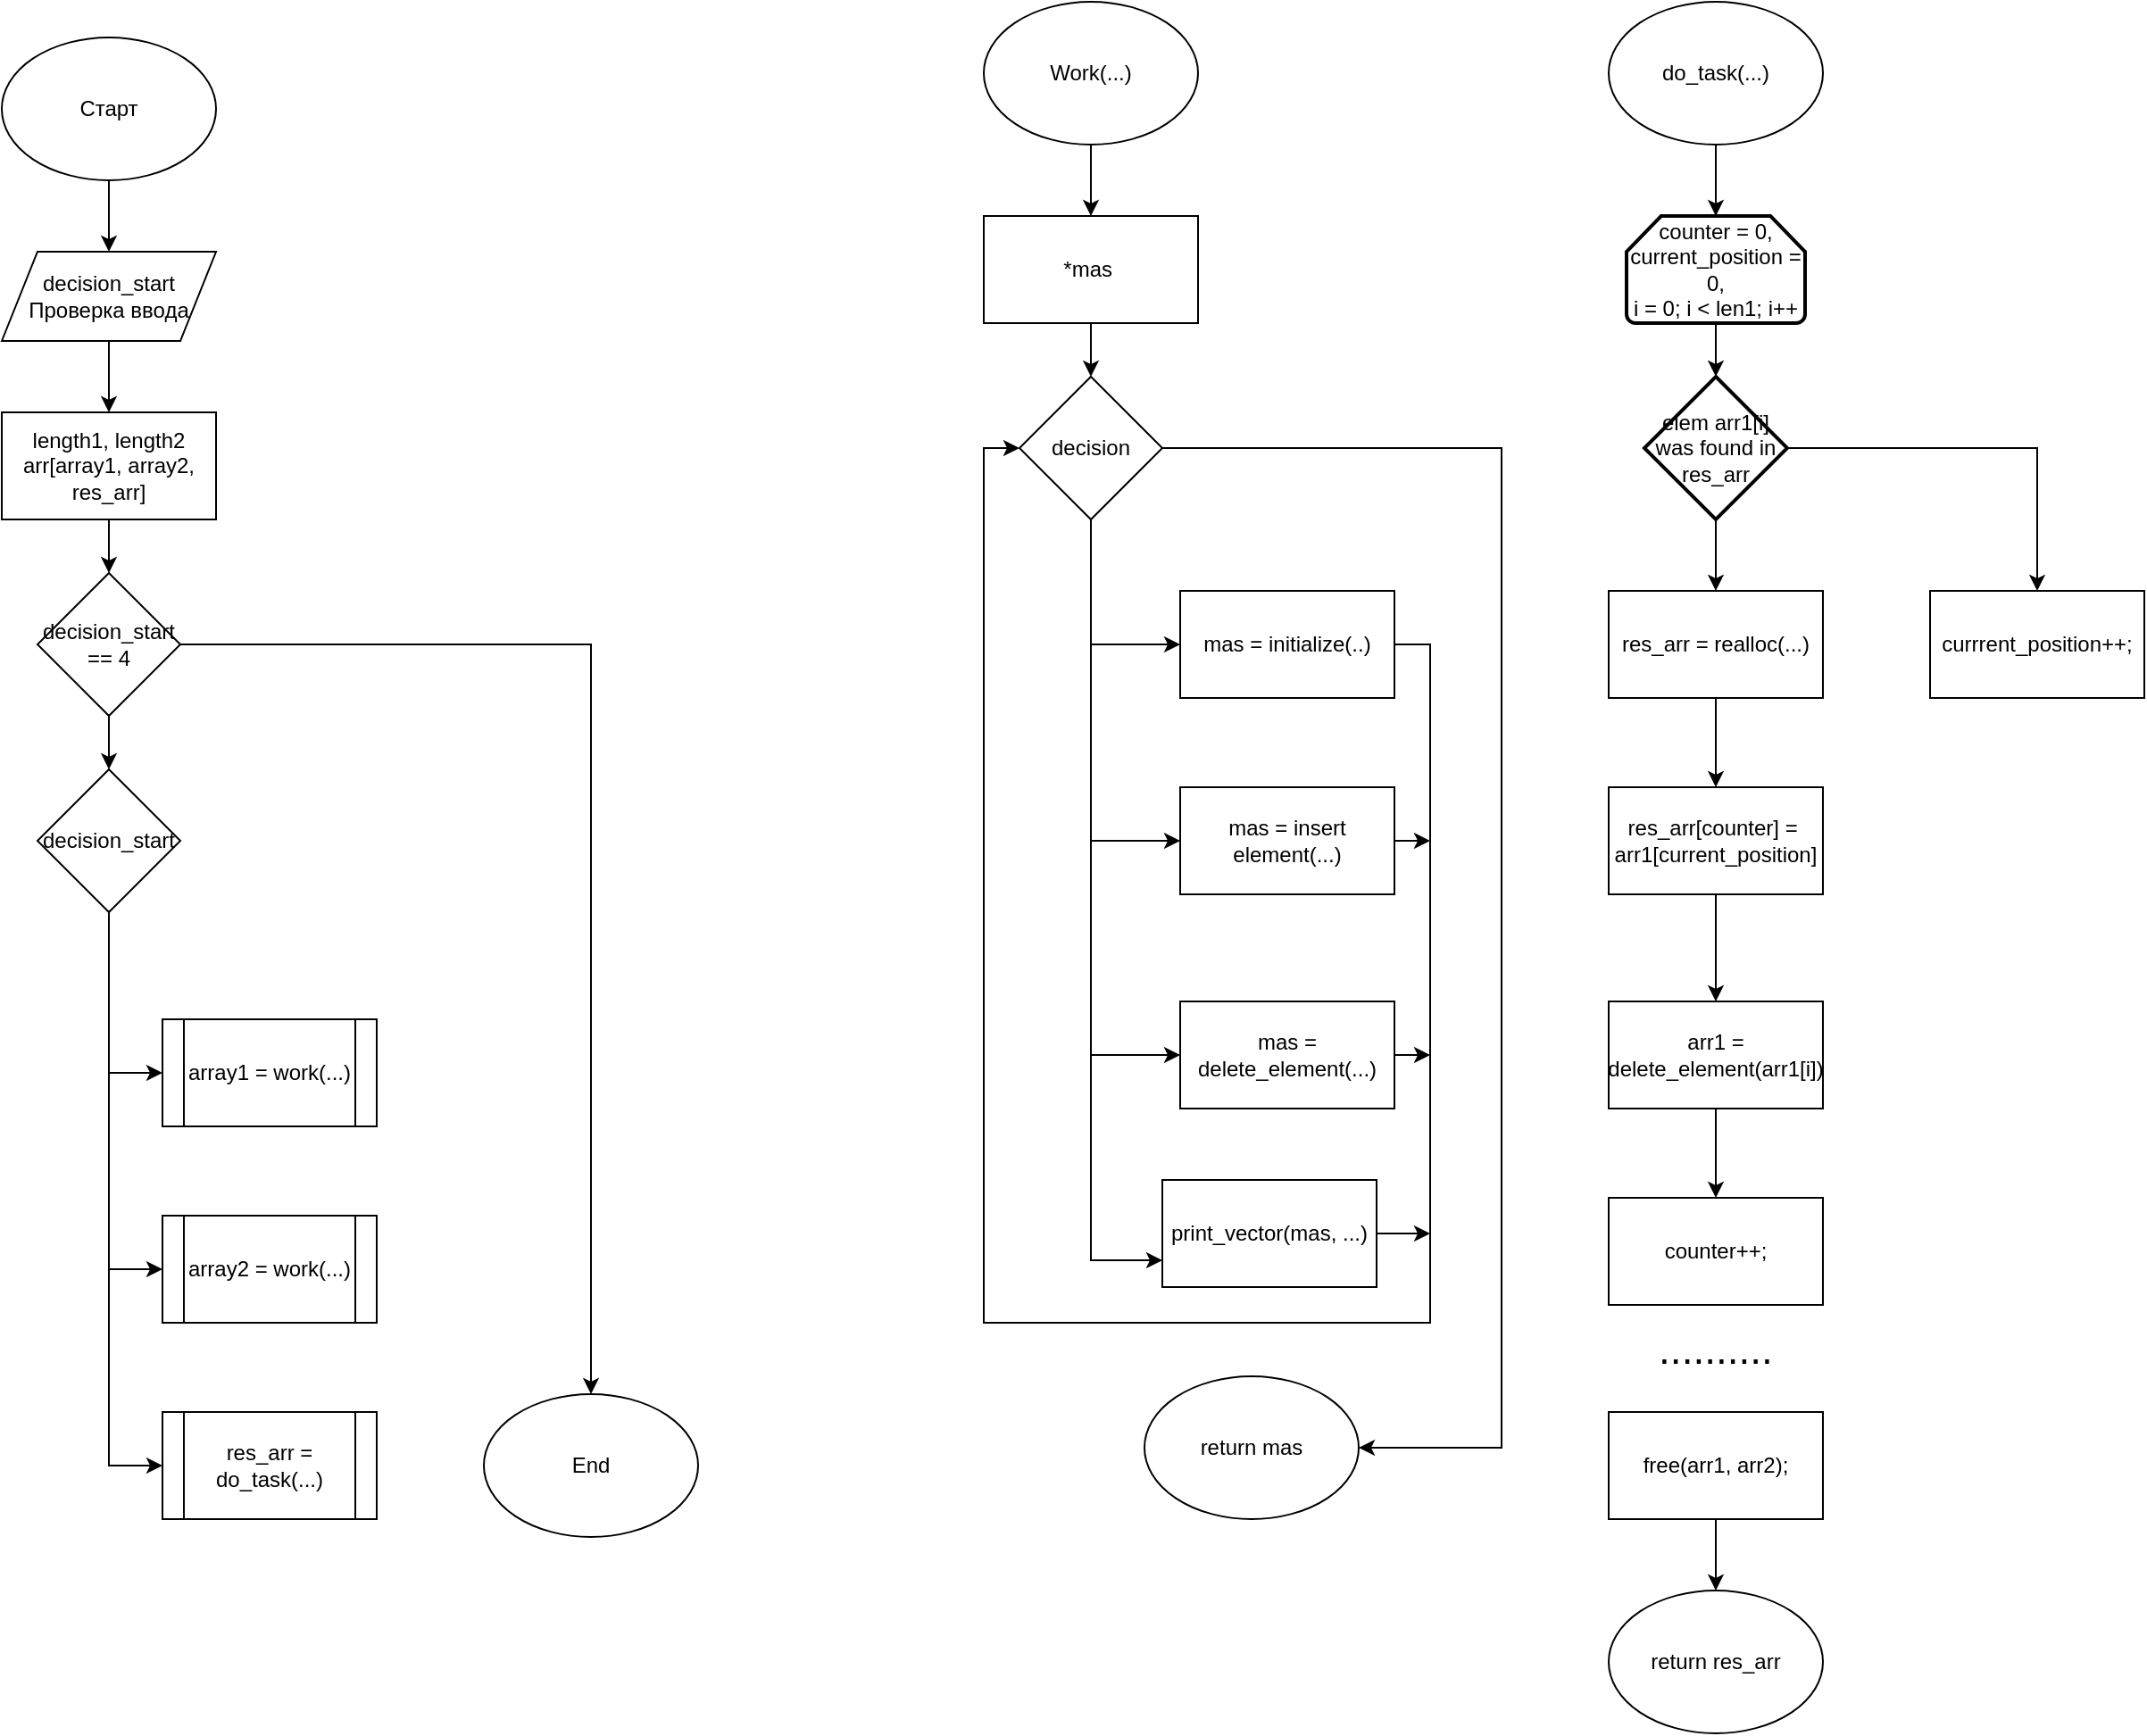 <mxfile version="20.6.0" type="github">
  <diagram id="C5RBs43oDa-KdzZeNtuy" name="Page-1">
    <mxGraphModel dx="599" dy="660" grid="1" gridSize="10" guides="1" tooltips="1" connect="1" arrows="1" fold="1" page="1" pageScale="1" pageWidth="827" pageHeight="1169" math="0" shadow="0">
      <root>
        <mxCell id="WIyWlLk6GJQsqaUBKTNV-0" />
        <mxCell id="WIyWlLk6GJQsqaUBKTNV-1" parent="WIyWlLk6GJQsqaUBKTNV-0" />
        <mxCell id="dUaMAZoC3RtBpwjw6t-I-2" value="" style="edgeStyle=orthogonalEdgeStyle;rounded=0;orthogonalLoop=1;jettySize=auto;html=1;" parent="WIyWlLk6GJQsqaUBKTNV-1" source="dUaMAZoC3RtBpwjw6t-I-0" target="dUaMAZoC3RtBpwjw6t-I-1" edge="1">
          <mxGeometry relative="1" as="geometry" />
        </mxCell>
        <mxCell id="dUaMAZoC3RtBpwjw6t-I-0" value="Старт" style="ellipse;whiteSpace=wrap;html=1;" parent="WIyWlLk6GJQsqaUBKTNV-1" vertex="1">
          <mxGeometry x="30" y="30" width="120" height="80" as="geometry" />
        </mxCell>
        <mxCell id="dUaMAZoC3RtBpwjw6t-I-8" value="" style="edgeStyle=orthogonalEdgeStyle;rounded=0;orthogonalLoop=1;jettySize=auto;html=1;" parent="WIyWlLk6GJQsqaUBKTNV-1" source="dUaMAZoC3RtBpwjw6t-I-1" target="dUaMAZoC3RtBpwjw6t-I-7" edge="1">
          <mxGeometry relative="1" as="geometry" />
        </mxCell>
        <mxCell id="dUaMAZoC3RtBpwjw6t-I-1" value="decision_start&lt;br&gt;Проверка ввода" style="shape=parallelogram;perimeter=parallelogramPerimeter;whiteSpace=wrap;html=1;fixedSize=1;" parent="WIyWlLk6GJQsqaUBKTNV-1" vertex="1">
          <mxGeometry x="30" y="150" width="120" height="50" as="geometry" />
        </mxCell>
        <mxCell id="CnoShTyZxEkPXOH1vbHl-3" style="edgeStyle=orthogonalEdgeStyle;rounded=0;orthogonalLoop=1;jettySize=auto;html=1;exitX=0.5;exitY=1;exitDx=0;exitDy=0;entryX=0;entryY=0.5;entryDx=0;entryDy=0;" edge="1" parent="WIyWlLk6GJQsqaUBKTNV-1" source="dUaMAZoC3RtBpwjw6t-I-3" target="CnoShTyZxEkPXOH1vbHl-0">
          <mxGeometry relative="1" as="geometry" />
        </mxCell>
        <mxCell id="CnoShTyZxEkPXOH1vbHl-4" style="edgeStyle=orthogonalEdgeStyle;rounded=0;orthogonalLoop=1;jettySize=auto;html=1;exitX=0.5;exitY=1;exitDx=0;exitDy=0;entryX=0;entryY=0.5;entryDx=0;entryDy=0;" edge="1" parent="WIyWlLk6GJQsqaUBKTNV-1" source="dUaMAZoC3RtBpwjw6t-I-3" target="CnoShTyZxEkPXOH1vbHl-1">
          <mxGeometry relative="1" as="geometry" />
        </mxCell>
        <mxCell id="CnoShTyZxEkPXOH1vbHl-5" style="edgeStyle=orthogonalEdgeStyle;rounded=0;orthogonalLoop=1;jettySize=auto;html=1;exitX=0.5;exitY=1;exitDx=0;exitDy=0;entryX=0;entryY=0.5;entryDx=0;entryDy=0;" edge="1" parent="WIyWlLk6GJQsqaUBKTNV-1" source="dUaMAZoC3RtBpwjw6t-I-3" target="CnoShTyZxEkPXOH1vbHl-2">
          <mxGeometry relative="1" as="geometry" />
        </mxCell>
        <mxCell id="dUaMAZoC3RtBpwjw6t-I-3" value="decision_start" style="rhombus;whiteSpace=wrap;html=1;" parent="WIyWlLk6GJQsqaUBKTNV-1" vertex="1">
          <mxGeometry x="50" y="440" width="80" height="80" as="geometry" />
        </mxCell>
        <mxCell id="dUaMAZoC3RtBpwjw6t-I-32" value="" style="edgeStyle=orthogonalEdgeStyle;rounded=0;orthogonalLoop=1;jettySize=auto;html=1;" parent="WIyWlLk6GJQsqaUBKTNV-1" source="dUaMAZoC3RtBpwjw6t-I-7" target="dUaMAZoC3RtBpwjw6t-I-13" edge="1">
          <mxGeometry relative="1" as="geometry" />
        </mxCell>
        <mxCell id="dUaMAZoC3RtBpwjw6t-I-7" value="length1, length2&lt;br&gt;arr[array1, array2, res_arr]" style="rounded=0;whiteSpace=wrap;html=1;" parent="WIyWlLk6GJQsqaUBKTNV-1" vertex="1">
          <mxGeometry x="30" y="240" width="120" height="60" as="geometry" />
        </mxCell>
        <mxCell id="dUaMAZoC3RtBpwjw6t-I-28" style="edgeStyle=orthogonalEdgeStyle;rounded=0;orthogonalLoop=1;jettySize=auto;html=1;exitX=1;exitY=0.5;exitDx=0;exitDy=0;" parent="WIyWlLk6GJQsqaUBKTNV-1" source="dUaMAZoC3RtBpwjw6t-I-13" target="dUaMAZoC3RtBpwjw6t-I-23" edge="1">
          <mxGeometry relative="1" as="geometry" />
        </mxCell>
        <mxCell id="dUaMAZoC3RtBpwjw6t-I-33" value="" style="edgeStyle=orthogonalEdgeStyle;rounded=0;orthogonalLoop=1;jettySize=auto;html=1;" parent="WIyWlLk6GJQsqaUBKTNV-1" source="dUaMAZoC3RtBpwjw6t-I-13" target="dUaMAZoC3RtBpwjw6t-I-3" edge="1">
          <mxGeometry relative="1" as="geometry" />
        </mxCell>
        <mxCell id="dUaMAZoC3RtBpwjw6t-I-13" value="decision_start == 4" style="rhombus;whiteSpace=wrap;html=1;" parent="WIyWlLk6GJQsqaUBKTNV-1" vertex="1">
          <mxGeometry x="50" y="330" width="80" height="80" as="geometry" />
        </mxCell>
        <mxCell id="dUaMAZoC3RtBpwjw6t-I-23" value="End" style="ellipse;whiteSpace=wrap;html=1;" parent="WIyWlLk6GJQsqaUBKTNV-1" vertex="1">
          <mxGeometry x="300" y="790" width="120" height="80" as="geometry" />
        </mxCell>
        <mxCell id="oWPAb_pkZkKSnJByGjuv-6" value="" style="edgeStyle=orthogonalEdgeStyle;rounded=0;orthogonalLoop=1;jettySize=auto;html=1;" parent="WIyWlLk6GJQsqaUBKTNV-1" source="oWPAb_pkZkKSnJByGjuv-0" target="oWPAb_pkZkKSnJByGjuv-4" edge="1">
          <mxGeometry relative="1" as="geometry" />
        </mxCell>
        <mxCell id="oWPAb_pkZkKSnJByGjuv-0" value="Work(...)" style="ellipse;whiteSpace=wrap;html=1;" parent="WIyWlLk6GJQsqaUBKTNV-1" vertex="1">
          <mxGeometry x="580" y="10" width="120" height="80" as="geometry" />
        </mxCell>
        <mxCell id="oWPAb_pkZkKSnJByGjuv-31" style="edgeStyle=orthogonalEdgeStyle;rounded=0;orthogonalLoop=1;jettySize=auto;html=1;exitX=0.5;exitY=1;exitDx=0;exitDy=0;entryX=0;entryY=0.75;entryDx=0;entryDy=0;" parent="WIyWlLk6GJQsqaUBKTNV-1" source="oWPAb_pkZkKSnJByGjuv-1" target="oWPAb_pkZkKSnJByGjuv-11" edge="1">
          <mxGeometry relative="1" as="geometry" />
        </mxCell>
        <mxCell id="oWPAb_pkZkKSnJByGjuv-32" style="edgeStyle=orthogonalEdgeStyle;rounded=0;orthogonalLoop=1;jettySize=auto;html=1;exitX=0.5;exitY=1;exitDx=0;exitDy=0;entryX=0;entryY=0.5;entryDx=0;entryDy=0;" parent="WIyWlLk6GJQsqaUBKTNV-1" source="oWPAb_pkZkKSnJByGjuv-1" target="oWPAb_pkZkKSnJByGjuv-8" edge="1">
          <mxGeometry relative="1" as="geometry" />
        </mxCell>
        <mxCell id="oWPAb_pkZkKSnJByGjuv-33" style="edgeStyle=orthogonalEdgeStyle;rounded=0;orthogonalLoop=1;jettySize=auto;html=1;exitX=0.5;exitY=1;exitDx=0;exitDy=0;entryX=0;entryY=0.5;entryDx=0;entryDy=0;" parent="WIyWlLk6GJQsqaUBKTNV-1" source="oWPAb_pkZkKSnJByGjuv-1" target="oWPAb_pkZkKSnJByGjuv-9" edge="1">
          <mxGeometry relative="1" as="geometry" />
        </mxCell>
        <mxCell id="oWPAb_pkZkKSnJByGjuv-34" style="edgeStyle=orthogonalEdgeStyle;rounded=0;orthogonalLoop=1;jettySize=auto;html=1;exitX=0.5;exitY=1;exitDx=0;exitDy=0;entryX=0;entryY=0.5;entryDx=0;entryDy=0;" parent="WIyWlLk6GJQsqaUBKTNV-1" source="oWPAb_pkZkKSnJByGjuv-1" target="oWPAb_pkZkKSnJByGjuv-10" edge="1">
          <mxGeometry relative="1" as="geometry" />
        </mxCell>
        <mxCell id="oWPAb_pkZkKSnJByGjuv-41" style="edgeStyle=orthogonalEdgeStyle;rounded=0;orthogonalLoop=1;jettySize=auto;html=1;exitX=1;exitY=0.5;exitDx=0;exitDy=0;entryX=1;entryY=0.5;entryDx=0;entryDy=0;" parent="WIyWlLk6GJQsqaUBKTNV-1" source="oWPAb_pkZkKSnJByGjuv-1" target="oWPAb_pkZkKSnJByGjuv-12" edge="1">
          <mxGeometry relative="1" as="geometry">
            <Array as="points">
              <mxPoint x="870" y="260" />
              <mxPoint x="870" y="820" />
            </Array>
          </mxGeometry>
        </mxCell>
        <mxCell id="oWPAb_pkZkKSnJByGjuv-1" value="decision" style="rhombus;whiteSpace=wrap;html=1;" parent="WIyWlLk6GJQsqaUBKTNV-1" vertex="1">
          <mxGeometry x="600" y="220" width="80" height="80" as="geometry" />
        </mxCell>
        <mxCell id="oWPAb_pkZkKSnJByGjuv-7" value="" style="edgeStyle=orthogonalEdgeStyle;rounded=0;orthogonalLoop=1;jettySize=auto;html=1;" parent="WIyWlLk6GJQsqaUBKTNV-1" source="oWPAb_pkZkKSnJByGjuv-4" target="oWPAb_pkZkKSnJByGjuv-1" edge="1">
          <mxGeometry relative="1" as="geometry" />
        </mxCell>
        <mxCell id="oWPAb_pkZkKSnJByGjuv-4" value="*mas&amp;nbsp;" style="rounded=0;whiteSpace=wrap;html=1;" parent="WIyWlLk6GJQsqaUBKTNV-1" vertex="1">
          <mxGeometry x="580" y="130" width="120" height="60" as="geometry" />
        </mxCell>
        <mxCell id="oWPAb_pkZkKSnJByGjuv-36" style="edgeStyle=orthogonalEdgeStyle;rounded=0;orthogonalLoop=1;jettySize=auto;html=1;exitX=1;exitY=0.5;exitDx=0;exitDy=0;entryX=0;entryY=0.5;entryDx=0;entryDy=0;" parent="WIyWlLk6GJQsqaUBKTNV-1" source="oWPAb_pkZkKSnJByGjuv-8" target="oWPAb_pkZkKSnJByGjuv-1" edge="1">
          <mxGeometry relative="1" as="geometry">
            <Array as="points">
              <mxPoint x="830" y="370" />
              <mxPoint x="830" y="750" />
              <mxPoint x="580" y="750" />
              <mxPoint x="580" y="260" />
            </Array>
          </mxGeometry>
        </mxCell>
        <mxCell id="oWPAb_pkZkKSnJByGjuv-8" value="mas = initialize(..)" style="rounded=0;whiteSpace=wrap;html=1;" parent="WIyWlLk6GJQsqaUBKTNV-1" vertex="1">
          <mxGeometry x="690" y="340" width="120" height="60" as="geometry" />
        </mxCell>
        <mxCell id="oWPAb_pkZkKSnJByGjuv-38" style="edgeStyle=orthogonalEdgeStyle;rounded=0;orthogonalLoop=1;jettySize=auto;html=1;exitX=1;exitY=0.5;exitDx=0;exitDy=0;" parent="WIyWlLk6GJQsqaUBKTNV-1" source="oWPAb_pkZkKSnJByGjuv-9" edge="1">
          <mxGeometry relative="1" as="geometry">
            <mxPoint x="830" y="480" as="targetPoint" />
          </mxGeometry>
        </mxCell>
        <mxCell id="oWPAb_pkZkKSnJByGjuv-9" value="mas = insert element(...)" style="rounded=0;whiteSpace=wrap;html=1;" parent="WIyWlLk6GJQsqaUBKTNV-1" vertex="1">
          <mxGeometry x="690" y="450" width="120" height="60" as="geometry" />
        </mxCell>
        <mxCell id="oWPAb_pkZkKSnJByGjuv-39" style="edgeStyle=orthogonalEdgeStyle;rounded=0;orthogonalLoop=1;jettySize=auto;html=1;exitX=1;exitY=0.5;exitDx=0;exitDy=0;" parent="WIyWlLk6GJQsqaUBKTNV-1" source="oWPAb_pkZkKSnJByGjuv-10" edge="1">
          <mxGeometry relative="1" as="geometry">
            <mxPoint x="830" y="600" as="targetPoint" />
          </mxGeometry>
        </mxCell>
        <mxCell id="oWPAb_pkZkKSnJByGjuv-10" value="mas = delete_element(...)" style="rounded=0;whiteSpace=wrap;html=1;" parent="WIyWlLk6GJQsqaUBKTNV-1" vertex="1">
          <mxGeometry x="690" y="570" width="120" height="60" as="geometry" />
        </mxCell>
        <mxCell id="oWPAb_pkZkKSnJByGjuv-40" style="edgeStyle=orthogonalEdgeStyle;rounded=0;orthogonalLoop=1;jettySize=auto;html=1;exitX=1;exitY=0.5;exitDx=0;exitDy=0;" parent="WIyWlLk6GJQsqaUBKTNV-1" source="oWPAb_pkZkKSnJByGjuv-11" edge="1">
          <mxGeometry relative="1" as="geometry">
            <mxPoint x="830" y="700" as="targetPoint" />
          </mxGeometry>
        </mxCell>
        <mxCell id="oWPAb_pkZkKSnJByGjuv-11" value="print_vector(mas, ...)" style="rounded=0;whiteSpace=wrap;html=1;" parent="WIyWlLk6GJQsqaUBKTNV-1" vertex="1">
          <mxGeometry x="680" y="670" width="120" height="60" as="geometry" />
        </mxCell>
        <mxCell id="oWPAb_pkZkKSnJByGjuv-12" value="return mas" style="ellipse;whiteSpace=wrap;html=1;" parent="WIyWlLk6GJQsqaUBKTNV-1" vertex="1">
          <mxGeometry x="670" y="780" width="120" height="80" as="geometry" />
        </mxCell>
        <mxCell id="oWPAb_pkZkKSnJByGjuv-42" value="" style="edgeStyle=orthogonalEdgeStyle;rounded=0;orthogonalLoop=1;jettySize=auto;html=1;" parent="WIyWlLk6GJQsqaUBKTNV-1" source="oWPAb_pkZkKSnJByGjuv-14" target="oWPAb_pkZkKSnJByGjuv-17" edge="1">
          <mxGeometry relative="1" as="geometry" />
        </mxCell>
        <mxCell id="oWPAb_pkZkKSnJByGjuv-14" value="do_task(...)" style="ellipse;whiteSpace=wrap;html=1;" parent="WIyWlLk6GJQsqaUBKTNV-1" vertex="1">
          <mxGeometry x="930" y="10" width="120" height="80" as="geometry" />
        </mxCell>
        <mxCell id="oWPAb_pkZkKSnJByGjuv-19" value="" style="edgeStyle=orthogonalEdgeStyle;rounded=0;orthogonalLoop=1;jettySize=auto;html=1;" parent="WIyWlLk6GJQsqaUBKTNV-1" source="oWPAb_pkZkKSnJByGjuv-17" target="oWPAb_pkZkKSnJByGjuv-18" edge="1">
          <mxGeometry relative="1" as="geometry" />
        </mxCell>
        <mxCell id="oWPAb_pkZkKSnJByGjuv-17" value="counter = 0,&lt;br&gt;current_position = 0,&lt;br&gt;i = 0; i &amp;lt; len1; i++" style="strokeWidth=2;html=1;shape=mxgraph.flowchart.loop_limit;whiteSpace=wrap;" parent="WIyWlLk6GJQsqaUBKTNV-1" vertex="1">
          <mxGeometry x="940" y="130" width="100" height="60" as="geometry" />
        </mxCell>
        <mxCell id="oWPAb_pkZkKSnJByGjuv-43" value="" style="edgeStyle=orthogonalEdgeStyle;rounded=0;orthogonalLoop=1;jettySize=auto;html=1;" parent="WIyWlLk6GJQsqaUBKTNV-1" source="oWPAb_pkZkKSnJByGjuv-18" target="oWPAb_pkZkKSnJByGjuv-20" edge="1">
          <mxGeometry relative="1" as="geometry" />
        </mxCell>
        <mxCell id="oWPAb_pkZkKSnJByGjuv-44" style="edgeStyle=orthogonalEdgeStyle;rounded=0;orthogonalLoop=1;jettySize=auto;html=1;exitX=1;exitY=0.5;exitDx=0;exitDy=0;entryX=0.5;entryY=0;entryDx=0;entryDy=0;" parent="WIyWlLk6GJQsqaUBKTNV-1" source="oWPAb_pkZkKSnJByGjuv-18" target="oWPAb_pkZkKSnJByGjuv-25" edge="1">
          <mxGeometry relative="1" as="geometry" />
        </mxCell>
        <mxCell id="oWPAb_pkZkKSnJByGjuv-18" value="elem arr1[i]&lt;br&gt;was found in&lt;br&gt;res_arr" style="rhombus;whiteSpace=wrap;html=1;strokeWidth=2;" parent="WIyWlLk6GJQsqaUBKTNV-1" vertex="1">
          <mxGeometry x="950" y="220" width="80" height="80" as="geometry" />
        </mxCell>
        <mxCell id="oWPAb_pkZkKSnJByGjuv-45" value="" style="edgeStyle=orthogonalEdgeStyle;rounded=0;orthogonalLoop=1;jettySize=auto;html=1;" parent="WIyWlLk6GJQsqaUBKTNV-1" source="oWPAb_pkZkKSnJByGjuv-20" target="oWPAb_pkZkKSnJByGjuv-21" edge="1">
          <mxGeometry relative="1" as="geometry" />
        </mxCell>
        <mxCell id="oWPAb_pkZkKSnJByGjuv-20" value="res_arr = realloc(...)" style="rounded=0;whiteSpace=wrap;html=1;" parent="WIyWlLk6GJQsqaUBKTNV-1" vertex="1">
          <mxGeometry x="930" y="340" width="120" height="60" as="geometry" />
        </mxCell>
        <mxCell id="oWPAb_pkZkKSnJByGjuv-46" value="" style="edgeStyle=orthogonalEdgeStyle;rounded=0;orthogonalLoop=1;jettySize=auto;html=1;" parent="WIyWlLk6GJQsqaUBKTNV-1" source="oWPAb_pkZkKSnJByGjuv-21" target="oWPAb_pkZkKSnJByGjuv-22" edge="1">
          <mxGeometry relative="1" as="geometry" />
        </mxCell>
        <mxCell id="oWPAb_pkZkKSnJByGjuv-21" value="res_arr[counter] =&amp;nbsp;&lt;br&gt;arr1[current_position]" style="rounded=0;whiteSpace=wrap;html=1;" parent="WIyWlLk6GJQsqaUBKTNV-1" vertex="1">
          <mxGeometry x="930" y="450" width="120" height="60" as="geometry" />
        </mxCell>
        <mxCell id="oWPAb_pkZkKSnJByGjuv-24" value="" style="edgeStyle=orthogonalEdgeStyle;rounded=0;orthogonalLoop=1;jettySize=auto;html=1;" parent="WIyWlLk6GJQsqaUBKTNV-1" source="oWPAb_pkZkKSnJByGjuv-22" target="oWPAb_pkZkKSnJByGjuv-23" edge="1">
          <mxGeometry relative="1" as="geometry" />
        </mxCell>
        <mxCell id="oWPAb_pkZkKSnJByGjuv-22" value="arr1 = delete_element(arr1[i])" style="rounded=0;whiteSpace=wrap;html=1;" parent="WIyWlLk6GJQsqaUBKTNV-1" vertex="1">
          <mxGeometry x="930" y="570" width="120" height="60" as="geometry" />
        </mxCell>
        <mxCell id="oWPAb_pkZkKSnJByGjuv-23" value="counter++;" style="whiteSpace=wrap;html=1;rounded=0;" parent="WIyWlLk6GJQsqaUBKTNV-1" vertex="1">
          <mxGeometry x="930" y="680" width="120" height="60" as="geometry" />
        </mxCell>
        <mxCell id="oWPAb_pkZkKSnJByGjuv-25" value="currrent_position++;" style="rounded=0;whiteSpace=wrap;html=1;" parent="WIyWlLk6GJQsqaUBKTNV-1" vertex="1">
          <mxGeometry x="1110" y="340" width="120" height="60" as="geometry" />
        </mxCell>
        <mxCell id="oWPAb_pkZkKSnJByGjuv-47" value="" style="edgeStyle=orthogonalEdgeStyle;rounded=0;orthogonalLoop=1;jettySize=auto;html=1;" parent="WIyWlLk6GJQsqaUBKTNV-1" source="oWPAb_pkZkKSnJByGjuv-26" target="oWPAb_pkZkKSnJByGjuv-29" edge="1">
          <mxGeometry relative="1" as="geometry" />
        </mxCell>
        <mxCell id="oWPAb_pkZkKSnJByGjuv-26" value="free(arr1, arr2);" style="rounded=0;whiteSpace=wrap;html=1;" parent="WIyWlLk6GJQsqaUBKTNV-1" vertex="1">
          <mxGeometry x="930" y="800" width="120" height="60" as="geometry" />
        </mxCell>
        <mxCell id="oWPAb_pkZkKSnJByGjuv-29" value="return res_arr" style="ellipse;whiteSpace=wrap;html=1;" parent="WIyWlLk6GJQsqaUBKTNV-1" vertex="1">
          <mxGeometry x="930" y="900" width="120" height="80" as="geometry" />
        </mxCell>
        <mxCell id="oWPAb_pkZkKSnJByGjuv-49" value="&lt;font style=&quot;font-size: 23px;&quot;&gt;..........&lt;/font&gt;" style="text;html=1;strokeColor=none;fillColor=none;align=center;verticalAlign=middle;whiteSpace=wrap;rounded=0;strokeWidth=5;" parent="WIyWlLk6GJQsqaUBKTNV-1" vertex="1">
          <mxGeometry x="960" y="750" width="60" height="30" as="geometry" />
        </mxCell>
        <mxCell id="CnoShTyZxEkPXOH1vbHl-0" value="array1 = work(...)" style="shape=process;whiteSpace=wrap;html=1;backgroundOutline=1;" vertex="1" parent="WIyWlLk6GJQsqaUBKTNV-1">
          <mxGeometry x="120" y="580" width="120" height="60" as="geometry" />
        </mxCell>
        <mxCell id="CnoShTyZxEkPXOH1vbHl-1" value="array2 = work(...)" style="shape=process;whiteSpace=wrap;html=1;backgroundOutline=1;" vertex="1" parent="WIyWlLk6GJQsqaUBKTNV-1">
          <mxGeometry x="120" y="690" width="120" height="60" as="geometry" />
        </mxCell>
        <mxCell id="CnoShTyZxEkPXOH1vbHl-2" value="res_arr = do_task(...)" style="shape=process;whiteSpace=wrap;html=1;backgroundOutline=1;" vertex="1" parent="WIyWlLk6GJQsqaUBKTNV-1">
          <mxGeometry x="120" y="800" width="120" height="60" as="geometry" />
        </mxCell>
      </root>
    </mxGraphModel>
  </diagram>
</mxfile>
